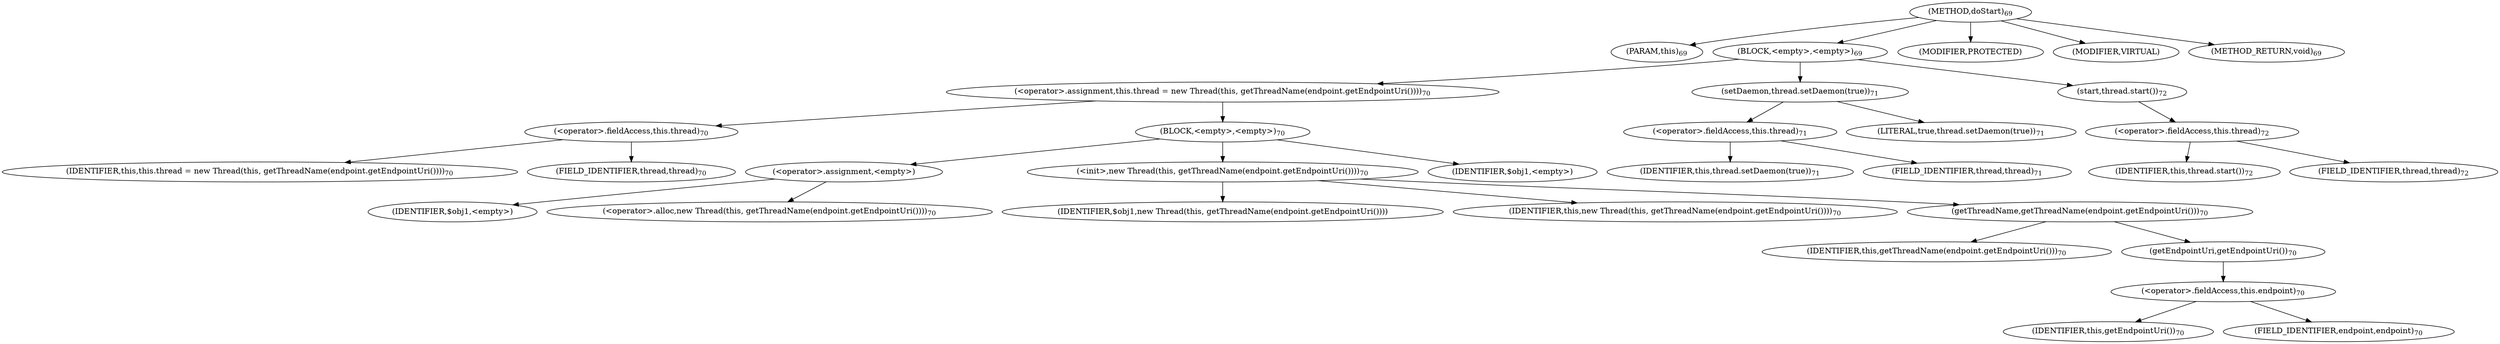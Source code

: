 digraph "doStart" {  
"102" [label = <(METHOD,doStart)<SUB>69</SUB>> ]
"10" [label = <(PARAM,this)<SUB>69</SUB>> ]
"103" [label = <(BLOCK,&lt;empty&gt;,&lt;empty&gt;)<SUB>69</SUB>> ]
"104" [label = <(&lt;operator&gt;.assignment,this.thread = new Thread(this, getThreadName(endpoint.getEndpointUri())))<SUB>70</SUB>> ]
"105" [label = <(&lt;operator&gt;.fieldAccess,this.thread)<SUB>70</SUB>> ]
"106" [label = <(IDENTIFIER,this,this.thread = new Thread(this, getThreadName(endpoint.getEndpointUri())))<SUB>70</SUB>> ]
"107" [label = <(FIELD_IDENTIFIER,thread,thread)<SUB>70</SUB>> ]
"108" [label = <(BLOCK,&lt;empty&gt;,&lt;empty&gt;)<SUB>70</SUB>> ]
"109" [label = <(&lt;operator&gt;.assignment,&lt;empty&gt;)> ]
"110" [label = <(IDENTIFIER,$obj1,&lt;empty&gt;)> ]
"111" [label = <(&lt;operator&gt;.alloc,new Thread(this, getThreadName(endpoint.getEndpointUri())))<SUB>70</SUB>> ]
"112" [label = <(&lt;init&gt;,new Thread(this, getThreadName(endpoint.getEndpointUri())))<SUB>70</SUB>> ]
"113" [label = <(IDENTIFIER,$obj1,new Thread(this, getThreadName(endpoint.getEndpointUri())))> ]
"9" [label = <(IDENTIFIER,this,new Thread(this, getThreadName(endpoint.getEndpointUri())))<SUB>70</SUB>> ]
"114" [label = <(getThreadName,getThreadName(endpoint.getEndpointUri()))<SUB>70</SUB>> ]
"11" [label = <(IDENTIFIER,this,getThreadName(endpoint.getEndpointUri()))<SUB>70</SUB>> ]
"115" [label = <(getEndpointUri,getEndpointUri())<SUB>70</SUB>> ]
"116" [label = <(&lt;operator&gt;.fieldAccess,this.endpoint)<SUB>70</SUB>> ]
"117" [label = <(IDENTIFIER,this,getEndpointUri())<SUB>70</SUB>> ]
"118" [label = <(FIELD_IDENTIFIER,endpoint,endpoint)<SUB>70</SUB>> ]
"119" [label = <(IDENTIFIER,$obj1,&lt;empty&gt;)> ]
"120" [label = <(setDaemon,thread.setDaemon(true))<SUB>71</SUB>> ]
"121" [label = <(&lt;operator&gt;.fieldAccess,this.thread)<SUB>71</SUB>> ]
"122" [label = <(IDENTIFIER,this,thread.setDaemon(true))<SUB>71</SUB>> ]
"123" [label = <(FIELD_IDENTIFIER,thread,thread)<SUB>71</SUB>> ]
"124" [label = <(LITERAL,true,thread.setDaemon(true))<SUB>71</SUB>> ]
"125" [label = <(start,thread.start())<SUB>72</SUB>> ]
"126" [label = <(&lt;operator&gt;.fieldAccess,this.thread)<SUB>72</SUB>> ]
"127" [label = <(IDENTIFIER,this,thread.start())<SUB>72</SUB>> ]
"128" [label = <(FIELD_IDENTIFIER,thread,thread)<SUB>72</SUB>> ]
"129" [label = <(MODIFIER,PROTECTED)> ]
"130" [label = <(MODIFIER,VIRTUAL)> ]
"131" [label = <(METHOD_RETURN,void)<SUB>69</SUB>> ]
  "102" -> "10" 
  "102" -> "103" 
  "102" -> "129" 
  "102" -> "130" 
  "102" -> "131" 
  "103" -> "104" 
  "103" -> "120" 
  "103" -> "125" 
  "104" -> "105" 
  "104" -> "108" 
  "105" -> "106" 
  "105" -> "107" 
  "108" -> "109" 
  "108" -> "112" 
  "108" -> "119" 
  "109" -> "110" 
  "109" -> "111" 
  "112" -> "113" 
  "112" -> "9" 
  "112" -> "114" 
  "114" -> "11" 
  "114" -> "115" 
  "115" -> "116" 
  "116" -> "117" 
  "116" -> "118" 
  "120" -> "121" 
  "120" -> "124" 
  "121" -> "122" 
  "121" -> "123" 
  "125" -> "126" 
  "126" -> "127" 
  "126" -> "128" 
}
